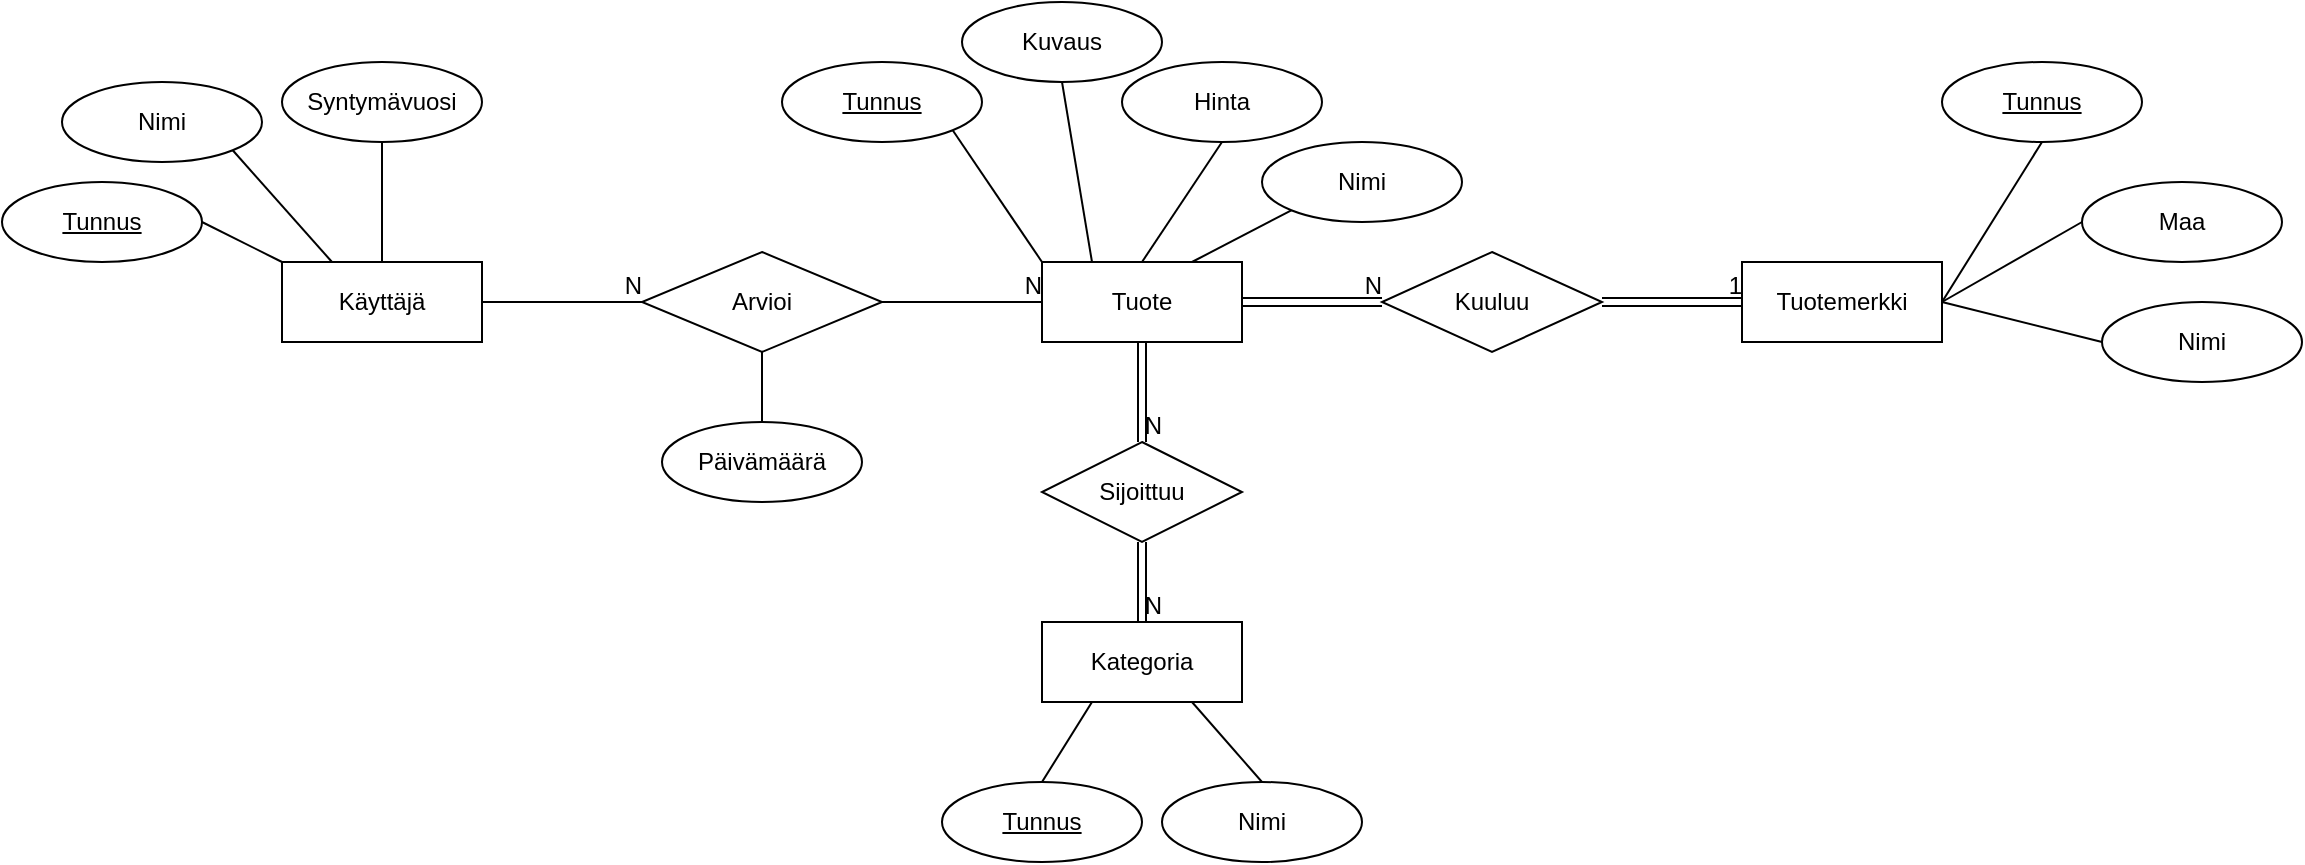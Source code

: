 <mxfile version="20.3.7" type="github">
  <diagram id="m7byCUXv8bsZPGeRrNFc" name="Page-1">
    <mxGraphModel dx="551" dy="793" grid="1" gridSize="10" guides="1" tooltips="1" connect="1" arrows="1" fold="1" page="1" pageScale="1" pageWidth="1390" pageHeight="980" math="0" shadow="0">
      <root>
        <mxCell id="0" />
        <mxCell id="1" parent="0" />
        <mxCell id="1J8m2lMNwZSa7RevFoXh-1" value="Kategoria" style="whiteSpace=wrap;html=1;align=center;" parent="1" vertex="1">
          <mxGeometry x="560" y="320" width="100" height="40" as="geometry" />
        </mxCell>
        <mxCell id="1J8m2lMNwZSa7RevFoXh-2" value="Tuotemerkki" style="whiteSpace=wrap;html=1;align=center;" parent="1" vertex="1">
          <mxGeometry x="910" y="140" width="100" height="40" as="geometry" />
        </mxCell>
        <mxCell id="1J8m2lMNwZSa7RevFoXh-3" value="Tuote" style="whiteSpace=wrap;html=1;align=center;" parent="1" vertex="1">
          <mxGeometry x="560" y="140" width="100" height="40" as="geometry" />
        </mxCell>
        <mxCell id="1J8m2lMNwZSa7RevFoXh-4" value="Käyttäjä" style="whiteSpace=wrap;html=1;align=center;" parent="1" vertex="1">
          <mxGeometry x="180" y="140" width="100" height="40" as="geometry" />
        </mxCell>
        <mxCell id="1J8m2lMNwZSa7RevFoXh-5" value="Tunnus" style="ellipse;whiteSpace=wrap;html=1;align=center;fontStyle=4;" parent="1" vertex="1">
          <mxGeometry x="40" y="100" width="100" height="40" as="geometry" />
        </mxCell>
        <mxCell id="1J8m2lMNwZSa7RevFoXh-6" value="Nimi" style="ellipse;whiteSpace=wrap;html=1;align=center;" parent="1" vertex="1">
          <mxGeometry x="70" y="50" width="100" height="40" as="geometry" />
        </mxCell>
        <mxCell id="1J8m2lMNwZSa7RevFoXh-7" value="Syntymävuosi" style="ellipse;whiteSpace=wrap;html=1;align=center;" parent="1" vertex="1">
          <mxGeometry x="180" y="40" width="100" height="40" as="geometry" />
        </mxCell>
        <mxCell id="1J8m2lMNwZSa7RevFoXh-8" value="" style="endArrow=none;html=1;rounded=0;exitX=1;exitY=0.5;exitDx=0;exitDy=0;entryX=0;entryY=0;entryDx=0;entryDy=0;" parent="1" source="1J8m2lMNwZSa7RevFoXh-5" target="1J8m2lMNwZSa7RevFoXh-4" edge="1">
          <mxGeometry relative="1" as="geometry">
            <mxPoint x="370" y="350" as="sourcePoint" />
            <mxPoint x="530" y="350" as="targetPoint" />
          </mxGeometry>
        </mxCell>
        <mxCell id="1J8m2lMNwZSa7RevFoXh-9" value="" style="endArrow=none;html=1;rounded=0;exitX=1;exitY=1;exitDx=0;exitDy=0;entryX=0.25;entryY=0;entryDx=0;entryDy=0;" parent="1" source="1J8m2lMNwZSa7RevFoXh-6" target="1J8m2lMNwZSa7RevFoXh-4" edge="1">
          <mxGeometry relative="1" as="geometry">
            <mxPoint x="370" y="350" as="sourcePoint" />
            <mxPoint x="530" y="350" as="targetPoint" />
          </mxGeometry>
        </mxCell>
        <mxCell id="1J8m2lMNwZSa7RevFoXh-10" value="" style="endArrow=none;html=1;rounded=0;exitX=0.5;exitY=1;exitDx=0;exitDy=0;entryX=0.5;entryY=0;entryDx=0;entryDy=0;" parent="1" source="1J8m2lMNwZSa7RevFoXh-7" target="1J8m2lMNwZSa7RevFoXh-4" edge="1">
          <mxGeometry relative="1" as="geometry">
            <mxPoint x="370" y="350" as="sourcePoint" />
            <mxPoint x="530" y="350" as="targetPoint" />
          </mxGeometry>
        </mxCell>
        <mxCell id="1J8m2lMNwZSa7RevFoXh-13" value="Tunnus" style="ellipse;whiteSpace=wrap;html=1;align=center;fontStyle=4;" parent="1" vertex="1">
          <mxGeometry x="430" y="40" width="100" height="40" as="geometry" />
        </mxCell>
        <mxCell id="1J8m2lMNwZSa7RevFoXh-14" value="Hinta" style="ellipse;whiteSpace=wrap;html=1;align=center;" parent="1" vertex="1">
          <mxGeometry x="600" y="40" width="100" height="40" as="geometry" />
        </mxCell>
        <mxCell id="1J8m2lMNwZSa7RevFoXh-15" value="Nimi" style="ellipse;whiteSpace=wrap;html=1;align=center;" parent="1" vertex="1">
          <mxGeometry x="670" y="80" width="100" height="40" as="geometry" />
        </mxCell>
        <mxCell id="1J8m2lMNwZSa7RevFoXh-16" value="Kuvaus" style="ellipse;whiteSpace=wrap;html=1;align=center;" parent="1" vertex="1">
          <mxGeometry x="520" y="10" width="100" height="40" as="geometry" />
        </mxCell>
        <mxCell id="1J8m2lMNwZSa7RevFoXh-18" value="" style="endArrow=none;html=1;rounded=0;exitX=0.5;exitY=1;exitDx=0;exitDy=0;entryX=0.5;entryY=0;entryDx=0;entryDy=0;" parent="1" source="1J8m2lMNwZSa7RevFoXh-14" edge="1" target="1J8m2lMNwZSa7RevFoXh-3">
          <mxGeometry relative="1" as="geometry">
            <mxPoint x="740" y="120" as="sourcePoint" />
            <mxPoint x="670" y="140" as="targetPoint" />
          </mxGeometry>
        </mxCell>
        <mxCell id="1J8m2lMNwZSa7RevFoXh-19" value="" style="endArrow=none;html=1;rounded=0;exitX=0.5;exitY=1;exitDx=0;exitDy=0;entryX=0.25;entryY=0;entryDx=0;entryDy=0;" parent="1" source="1J8m2lMNwZSa7RevFoXh-16" target="1J8m2lMNwZSa7RevFoXh-3" edge="1">
          <mxGeometry relative="1" as="geometry">
            <mxPoint x="760" y="70" as="sourcePoint" />
            <mxPoint x="920" y="70" as="targetPoint" />
          </mxGeometry>
        </mxCell>
        <mxCell id="1J8m2lMNwZSa7RevFoXh-20" value="" style="endArrow=none;html=1;rounded=0;entryX=0.75;entryY=0;entryDx=0;entryDy=0;exitX=0;exitY=1;exitDx=0;exitDy=0;" parent="1" source="1J8m2lMNwZSa7RevFoXh-15" target="1J8m2lMNwZSa7RevFoXh-3" edge="1">
          <mxGeometry relative="1" as="geometry">
            <mxPoint x="760" y="170" as="sourcePoint" />
            <mxPoint x="920" y="70" as="targetPoint" />
          </mxGeometry>
        </mxCell>
        <mxCell id="1J8m2lMNwZSa7RevFoXh-21" value="" style="endArrow=none;html=1;rounded=0;exitX=0;exitY=0;exitDx=0;exitDy=0;entryX=1;entryY=1;entryDx=0;entryDy=0;" parent="1" source="1J8m2lMNwZSa7RevFoXh-3" target="1J8m2lMNwZSa7RevFoXh-13" edge="1">
          <mxGeometry relative="1" as="geometry">
            <mxPoint x="790" y="170" as="sourcePoint" />
            <mxPoint x="920" y="70" as="targetPoint" />
          </mxGeometry>
        </mxCell>
        <mxCell id="IW8RWpqijLfftMrdImLm-1" value="Tunnus" style="ellipse;whiteSpace=wrap;html=1;align=center;fontStyle=4;" vertex="1" parent="1">
          <mxGeometry x="510" y="400" width="100" height="40" as="geometry" />
        </mxCell>
        <mxCell id="IW8RWpqijLfftMrdImLm-2" value="Nimi" style="ellipse;whiteSpace=wrap;html=1;align=center;" vertex="1" parent="1">
          <mxGeometry x="620" y="400" width="100" height="40" as="geometry" />
        </mxCell>
        <mxCell id="IW8RWpqijLfftMrdImLm-5" value="" style="endArrow=none;html=1;rounded=0;exitX=0.5;exitY=0;exitDx=0;exitDy=0;entryX=0.25;entryY=1;entryDx=0;entryDy=0;" edge="1" parent="1" source="IW8RWpqijLfftMrdImLm-1" target="1J8m2lMNwZSa7RevFoXh-1">
          <mxGeometry relative="1" as="geometry">
            <mxPoint x="545.355" y="385.858" as="sourcePoint" />
            <mxPoint x="810" y="350" as="targetPoint" />
          </mxGeometry>
        </mxCell>
        <mxCell id="IW8RWpqijLfftMrdImLm-6" value="" style="endArrow=none;html=1;rounded=0;exitX=0.5;exitY=0;exitDx=0;exitDy=0;entryX=0.75;entryY=1;entryDx=0;entryDy=0;" edge="1" parent="1" source="IW8RWpqijLfftMrdImLm-2" target="1J8m2lMNwZSa7RevFoXh-1">
          <mxGeometry relative="1" as="geometry">
            <mxPoint x="650" y="350" as="sourcePoint" />
            <mxPoint x="810" y="350" as="targetPoint" />
          </mxGeometry>
        </mxCell>
        <mxCell id="IW8RWpqijLfftMrdImLm-7" value="Tunnus&lt;br&gt;" style="ellipse;whiteSpace=wrap;html=1;align=center;fontStyle=4;" vertex="1" parent="1">
          <mxGeometry x="1010" y="40" width="100" height="40" as="geometry" />
        </mxCell>
        <mxCell id="IW8RWpqijLfftMrdImLm-8" value="Nimi" style="ellipse;whiteSpace=wrap;html=1;align=center;" vertex="1" parent="1">
          <mxGeometry x="1090" y="160" width="100" height="40" as="geometry" />
        </mxCell>
        <mxCell id="IW8RWpqijLfftMrdImLm-9" value="Maa" style="ellipse;whiteSpace=wrap;html=1;align=center;" vertex="1" parent="1">
          <mxGeometry x="1080" y="100" width="100" height="40" as="geometry" />
        </mxCell>
        <mxCell id="IW8RWpqijLfftMrdImLm-10" value="" style="endArrow=none;html=1;rounded=0;entryX=0.5;entryY=1;entryDx=0;entryDy=0;exitX=1;exitY=0.5;exitDx=0;exitDy=0;" edge="1" parent="1" source="1J8m2lMNwZSa7RevFoXh-2" target="IW8RWpqijLfftMrdImLm-7">
          <mxGeometry relative="1" as="geometry">
            <mxPoint x="860" y="150" as="sourcePoint" />
            <mxPoint x="1020" y="150" as="targetPoint" />
          </mxGeometry>
        </mxCell>
        <mxCell id="IW8RWpqijLfftMrdImLm-11" value="" style="endArrow=none;html=1;rounded=0;exitX=0;exitY=0.5;exitDx=0;exitDy=0;entryX=1;entryY=0.5;entryDx=0;entryDy=0;" edge="1" parent="1" source="IW8RWpqijLfftMrdImLm-9" target="1J8m2lMNwZSa7RevFoXh-2">
          <mxGeometry relative="1" as="geometry">
            <mxPoint x="860" y="150" as="sourcePoint" />
            <mxPoint x="1020" y="150" as="targetPoint" />
          </mxGeometry>
        </mxCell>
        <mxCell id="IW8RWpqijLfftMrdImLm-12" value="" style="endArrow=none;html=1;rounded=0;exitX=0;exitY=0.5;exitDx=0;exitDy=0;entryX=1;entryY=0.5;entryDx=0;entryDy=0;" edge="1" parent="1" source="IW8RWpqijLfftMrdImLm-8" target="1J8m2lMNwZSa7RevFoXh-2">
          <mxGeometry relative="1" as="geometry">
            <mxPoint x="860" y="150" as="sourcePoint" />
            <mxPoint x="1020" y="150" as="targetPoint" />
          </mxGeometry>
        </mxCell>
        <mxCell id="IW8RWpqijLfftMrdImLm-15" value="Sijoittuu" style="shape=rhombus;perimeter=rhombusPerimeter;whiteSpace=wrap;html=1;align=center;" vertex="1" parent="1">
          <mxGeometry x="560" y="230" width="100" height="50" as="geometry" />
        </mxCell>
        <mxCell id="IW8RWpqijLfftMrdImLm-24" value="Arvioi" style="shape=rhombus;perimeter=rhombusPerimeter;whiteSpace=wrap;html=1;align=center;" vertex="1" parent="1">
          <mxGeometry x="360" y="135" width="120" height="50" as="geometry" />
        </mxCell>
        <mxCell id="IW8RWpqijLfftMrdImLm-30" value="" style="endArrow=none;html=1;rounded=0;exitX=1;exitY=0.5;exitDx=0;exitDy=0;entryX=0;entryY=0.5;entryDx=0;entryDy=0;" edge="1" parent="1" source="IW8RWpqijLfftMrdImLm-24" target="1J8m2lMNwZSa7RevFoXh-3">
          <mxGeometry relative="1" as="geometry">
            <mxPoint x="360" y="270" as="sourcePoint" />
            <mxPoint x="520" y="270" as="targetPoint" />
          </mxGeometry>
        </mxCell>
        <mxCell id="IW8RWpqijLfftMrdImLm-31" value="N" style="resizable=0;html=1;align=right;verticalAlign=bottom;" connectable="0" vertex="1" parent="IW8RWpqijLfftMrdImLm-30">
          <mxGeometry x="1" relative="1" as="geometry" />
        </mxCell>
        <mxCell id="IW8RWpqijLfftMrdImLm-32" value="Päivämäärä" style="ellipse;whiteSpace=wrap;html=1;align=center;" vertex="1" parent="1">
          <mxGeometry x="370" y="220" width="100" height="40" as="geometry" />
        </mxCell>
        <mxCell id="IW8RWpqijLfftMrdImLm-33" value="" style="endArrow=none;html=1;rounded=0;exitX=1;exitY=0.5;exitDx=0;exitDy=0;entryX=0;entryY=0.5;entryDx=0;entryDy=0;" edge="1" parent="1" source="1J8m2lMNwZSa7RevFoXh-4" target="IW8RWpqijLfftMrdImLm-24">
          <mxGeometry relative="1" as="geometry">
            <mxPoint x="360" y="270" as="sourcePoint" />
            <mxPoint x="520" y="270" as="targetPoint" />
          </mxGeometry>
        </mxCell>
        <mxCell id="IW8RWpqijLfftMrdImLm-34" value="N" style="resizable=0;html=1;align=right;verticalAlign=bottom;" connectable="0" vertex="1" parent="IW8RWpqijLfftMrdImLm-33">
          <mxGeometry x="1" relative="1" as="geometry" />
        </mxCell>
        <mxCell id="IW8RWpqijLfftMrdImLm-35" value="" style="endArrow=none;html=1;rounded=0;exitX=0.5;exitY=1;exitDx=0;exitDy=0;entryX=0.5;entryY=0;entryDx=0;entryDy=0;" edge="1" parent="1" source="IW8RWpqijLfftMrdImLm-24" target="IW8RWpqijLfftMrdImLm-32">
          <mxGeometry relative="1" as="geometry">
            <mxPoint x="360" y="270" as="sourcePoint" />
            <mxPoint x="520" y="270" as="targetPoint" />
          </mxGeometry>
        </mxCell>
        <mxCell id="IW8RWpqijLfftMrdImLm-42" value="" style="shape=link;html=1;rounded=0;exitX=0.5;exitY=1;exitDx=0;exitDy=0;" edge="1" parent="1" source="IW8RWpqijLfftMrdImLm-15" target="1J8m2lMNwZSa7RevFoXh-1">
          <mxGeometry relative="1" as="geometry">
            <mxPoint x="700" y="270" as="sourcePoint" />
            <mxPoint x="860" y="270" as="targetPoint" />
          </mxGeometry>
        </mxCell>
        <mxCell id="IW8RWpqijLfftMrdImLm-43" value="N" style="resizable=0;html=1;align=right;verticalAlign=bottom;" connectable="0" vertex="1" parent="IW8RWpqijLfftMrdImLm-42">
          <mxGeometry x="1" relative="1" as="geometry">
            <mxPoint x="10" as="offset" />
          </mxGeometry>
        </mxCell>
        <mxCell id="IW8RWpqijLfftMrdImLm-49" value="" style="shape=link;html=1;rounded=0;exitX=0.5;exitY=1;exitDx=0;exitDy=0;entryX=0.5;entryY=0;entryDx=0;entryDy=0;" edge="1" parent="1" source="1J8m2lMNwZSa7RevFoXh-3" target="IW8RWpqijLfftMrdImLm-15">
          <mxGeometry relative="1" as="geometry">
            <mxPoint x="780" y="270" as="sourcePoint" />
            <mxPoint x="940" y="270" as="targetPoint" />
          </mxGeometry>
        </mxCell>
        <mxCell id="IW8RWpqijLfftMrdImLm-50" value="N" style="resizable=0;html=1;align=right;verticalAlign=bottom;" connectable="0" vertex="1" parent="IW8RWpqijLfftMrdImLm-49">
          <mxGeometry x="1" relative="1" as="geometry">
            <mxPoint x="10" as="offset" />
          </mxGeometry>
        </mxCell>
        <mxCell id="IW8RWpqijLfftMrdImLm-51" value="Kuuluu" style="shape=rhombus;perimeter=rhombusPerimeter;whiteSpace=wrap;html=1;align=center;" vertex="1" parent="1">
          <mxGeometry x="730" y="135" width="110" height="50" as="geometry" />
        </mxCell>
        <mxCell id="IW8RWpqijLfftMrdImLm-56" value="" style="shape=link;html=1;rounded=0;exitX=1;exitY=0.5;exitDx=0;exitDy=0;entryX=0;entryY=0.5;entryDx=0;entryDy=0;" edge="1" parent="1" source="IW8RWpqijLfftMrdImLm-51" target="1J8m2lMNwZSa7RevFoXh-2">
          <mxGeometry relative="1" as="geometry">
            <mxPoint x="730" y="310" as="sourcePoint" />
            <mxPoint x="890" y="310" as="targetPoint" />
          </mxGeometry>
        </mxCell>
        <mxCell id="IW8RWpqijLfftMrdImLm-57" value="1" style="resizable=0;html=1;align=right;verticalAlign=bottom;" connectable="0" vertex="1" parent="IW8RWpqijLfftMrdImLm-56">
          <mxGeometry x="1" relative="1" as="geometry" />
        </mxCell>
        <mxCell id="IW8RWpqijLfftMrdImLm-58" value="" style="shape=link;html=1;rounded=0;exitX=1;exitY=0.5;exitDx=0;exitDy=0;entryX=0;entryY=0.5;entryDx=0;entryDy=0;" edge="1" parent="1" source="1J8m2lMNwZSa7RevFoXh-3" target="IW8RWpqijLfftMrdImLm-51">
          <mxGeometry relative="1" as="geometry">
            <mxPoint x="730" y="310" as="sourcePoint" />
            <mxPoint x="890" y="310" as="targetPoint" />
          </mxGeometry>
        </mxCell>
        <mxCell id="IW8RWpqijLfftMrdImLm-59" value="N" style="resizable=0;html=1;align=right;verticalAlign=bottom;" connectable="0" vertex="1" parent="IW8RWpqijLfftMrdImLm-58">
          <mxGeometry x="1" relative="1" as="geometry" />
        </mxCell>
      </root>
    </mxGraphModel>
  </diagram>
</mxfile>
